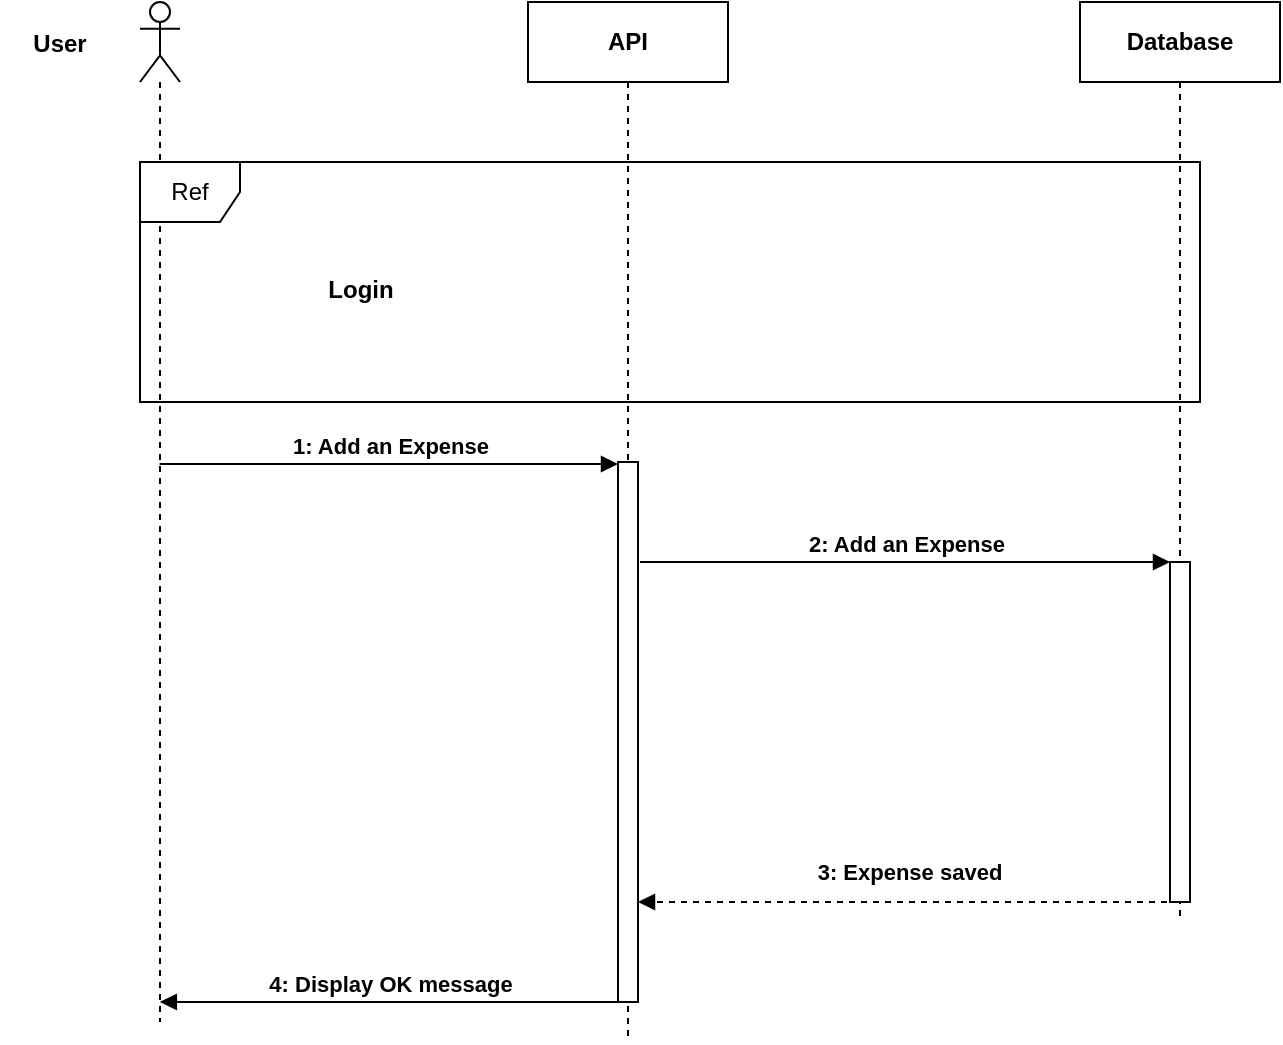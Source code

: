 <mxfile version="24.7.8">
  <diagram name="Page-1" id="zLZKd6tv0t6XHerV75oZ">
    <mxGraphModel dx="989" dy="610" grid="1" gridSize="10" guides="1" tooltips="1" connect="1" arrows="1" fold="1" page="1" pageScale="1" pageWidth="827" pageHeight="1169" math="0" shadow="0">
      <root>
        <mxCell id="0" />
        <mxCell id="1" parent="0" />
        <mxCell id="WLus8ImQcQa1GQZtsopk-1" value="API" style="shape=umlLifeline;perimeter=lifelinePerimeter;whiteSpace=wrap;html=1;container=1;dropTarget=0;collapsible=0;recursiveResize=0;outlineConnect=0;portConstraint=eastwest;newEdgeStyle={&quot;edgeStyle&quot;:&quot;elbowEdgeStyle&quot;,&quot;elbow&quot;:&quot;vertical&quot;,&quot;curved&quot;:0,&quot;rounded&quot;:0};fontStyle=1" vertex="1" parent="1">
          <mxGeometry x="364" y="240" width="100" height="520" as="geometry" />
        </mxCell>
        <mxCell id="WLus8ImQcQa1GQZtsopk-2" value="" style="html=1;points=[[0,0,0,0,5],[0,1,0,0,-5],[1,0,0,0,5],[1,1,0,0,-5]];perimeter=orthogonalPerimeter;outlineConnect=0;targetShapes=umlLifeline;portConstraint=eastwest;newEdgeStyle={&quot;curved&quot;:0,&quot;rounded&quot;:0};" vertex="1" parent="WLus8ImQcQa1GQZtsopk-1">
          <mxGeometry x="45" y="230" width="10" height="270" as="geometry" />
        </mxCell>
        <mxCell id="WLus8ImQcQa1GQZtsopk-3" value="Database" style="shape=umlLifeline;perimeter=lifelinePerimeter;whiteSpace=wrap;html=1;container=1;dropTarget=0;collapsible=0;recursiveResize=0;outlineConnect=0;portConstraint=eastwest;newEdgeStyle={&quot;edgeStyle&quot;:&quot;elbowEdgeStyle&quot;,&quot;elbow&quot;:&quot;vertical&quot;,&quot;curved&quot;:0,&quot;rounded&quot;:0};fontStyle=1" vertex="1" parent="1">
          <mxGeometry x="640" y="240" width="100" height="460" as="geometry" />
        </mxCell>
        <mxCell id="WLus8ImQcQa1GQZtsopk-4" value="" style="html=1;points=[[0,0,0,0,5],[0,1,0,0,-5],[1,0,0,0,5],[1,1,0,0,-5]];perimeter=orthogonalPerimeter;outlineConnect=0;targetShapes=umlLifeline;portConstraint=eastwest;newEdgeStyle={&quot;curved&quot;:0,&quot;rounded&quot;:0};" vertex="1" parent="WLus8ImQcQa1GQZtsopk-3">
          <mxGeometry x="45" y="280" width="10" height="170" as="geometry" />
        </mxCell>
        <mxCell id="WLus8ImQcQa1GQZtsopk-5" value="" style="shape=umlLifeline;perimeter=lifelinePerimeter;whiteSpace=wrap;html=1;container=1;dropTarget=0;collapsible=0;recursiveResize=0;outlineConnect=0;portConstraint=eastwest;newEdgeStyle={&quot;curved&quot;:0,&quot;rounded&quot;:0};participant=umlActor;" vertex="1" parent="1">
          <mxGeometry x="170" y="240" width="20" height="510" as="geometry" />
        </mxCell>
        <mxCell id="WLus8ImQcQa1GQZtsopk-6" value="User" style="text;html=1;align=center;verticalAlign=middle;whiteSpace=wrap;rounded=0;fontStyle=1" vertex="1" parent="1">
          <mxGeometry x="100" y="246" width="60" height="30" as="geometry" />
        </mxCell>
        <mxCell id="WLus8ImQcQa1GQZtsopk-7" value="Ref" style="shape=umlFrame;whiteSpace=wrap;html=1;pointerEvents=0;recursiveResize=0;container=1;collapsible=0;width=50;" vertex="1" parent="1">
          <mxGeometry x="170" y="320" width="530" height="120" as="geometry" />
        </mxCell>
        <mxCell id="WLus8ImQcQa1GQZtsopk-8" value="Login" style="text;align=center;html=1;fontStyle=1" vertex="1" parent="WLus8ImQcQa1GQZtsopk-7">
          <mxGeometry width="100" height="20" relative="1" as="geometry">
            <mxPoint x="60" y="50" as="offset" />
          </mxGeometry>
        </mxCell>
        <mxCell id="WLus8ImQcQa1GQZtsopk-9" value="1: Add an Expense" style="html=1;verticalAlign=bottom;endArrow=block;curved=0;rounded=0;fontStyle=1" edge="1" parent="1">
          <mxGeometry x="0.005" width="80" relative="1" as="geometry">
            <mxPoint x="179.81" y="471" as="sourcePoint" />
            <mxPoint x="409" y="471" as="targetPoint" />
            <mxPoint as="offset" />
          </mxGeometry>
        </mxCell>
        <mxCell id="WLus8ImQcQa1GQZtsopk-10" value="2: Add an Expense" style="html=1;verticalAlign=bottom;endArrow=block;curved=0;rounded=0;fontStyle=1" edge="1" parent="1" target="WLus8ImQcQa1GQZtsopk-4">
          <mxGeometry width="80" relative="1" as="geometry">
            <mxPoint x="420" y="520" as="sourcePoint" />
            <mxPoint x="590" y="520.0" as="targetPoint" />
          </mxGeometry>
        </mxCell>
        <mxCell id="WLus8ImQcQa1GQZtsopk-11" value="" style="html=1;verticalAlign=bottom;labelBackgroundColor=none;endArrow=block;endFill=1;dashed=1;rounded=0;" edge="1" parent="1">
          <mxGeometry width="160" relative="1" as="geometry">
            <mxPoint x="689.5" y="690" as="sourcePoint" />
            <mxPoint x="419" y="690" as="targetPoint" />
          </mxGeometry>
        </mxCell>
        <mxCell id="WLus8ImQcQa1GQZtsopk-12" value="3: Expense saved" style="text;html=1;align=center;verticalAlign=middle;whiteSpace=wrap;rounded=0;fontSize=11;fontStyle=1" vertex="1" parent="1">
          <mxGeometry x="500" y="660" width="110" height="30" as="geometry" />
        </mxCell>
        <mxCell id="WLus8ImQcQa1GQZtsopk-13" value="4: Display OK message" style="html=1;verticalAlign=bottom;endArrow=block;curved=0;rounded=0;fontStyle=1" edge="1" parent="1">
          <mxGeometry x="0.001" width="80" relative="1" as="geometry">
            <mxPoint x="409" y="740" as="sourcePoint" />
            <mxPoint x="179.929" y="740" as="targetPoint" />
            <mxPoint as="offset" />
          </mxGeometry>
        </mxCell>
      </root>
    </mxGraphModel>
  </diagram>
</mxfile>
